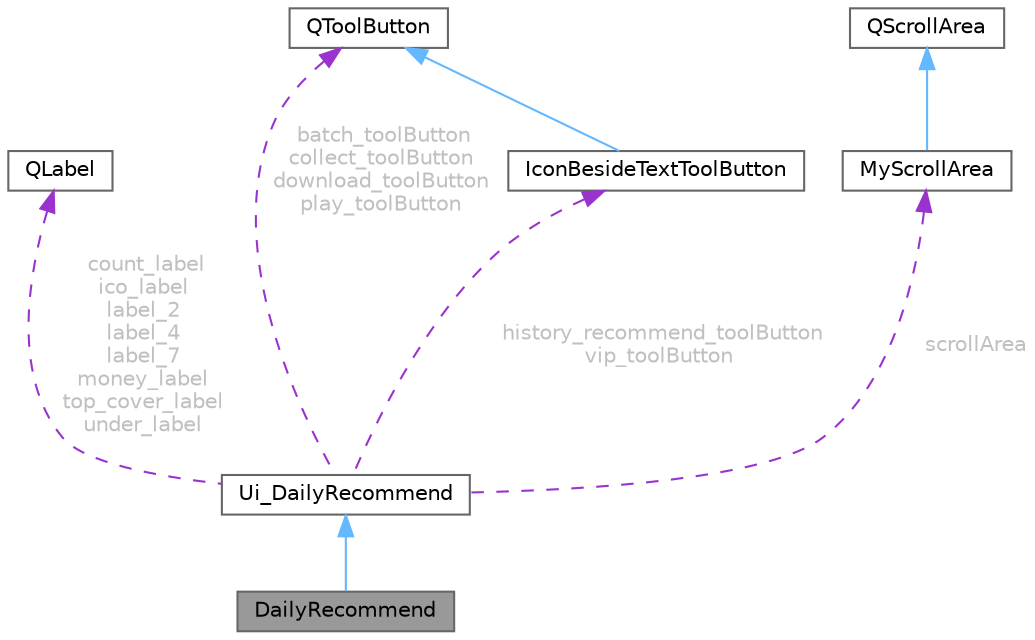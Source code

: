 digraph "DailyRecommend"
{
 // LATEX_PDF_SIZE
  bgcolor="transparent";
  edge [fontname=Helvetica,fontsize=10,labelfontname=Helvetica,labelfontsize=10];
  node [fontname=Helvetica,fontsize=10,shape=box,height=0.2,width=0.4];
  Node1 [id="Node000001",label="DailyRecommend",height=0.2,width=0.4,color="gray40", fillcolor="grey60", style="filled", fontcolor="black",tooltip=" "];
  Node2 -> Node1 [id="edge1_Node000001_Node000002",dir="back",color="steelblue1",style="solid",tooltip=" "];
  Node2 [id="Node000002",label="Ui_DailyRecommend",height=0.2,width=0.4,color="gray40", fillcolor="white", style="filled",URL="$class_ui___daily_recommend.html",tooltip=" "];
  Node3 -> Node2 [id="edge2_Node000002_Node000003",dir="back",color="darkorchid3",style="dashed",tooltip=" ",label=" count_label\nico_label\nlabel_2\nlabel_4\nlabel_7\nmoney_label\ntop_cover_label\nunder_label",fontcolor="grey" ];
  Node3 [id="Node000003",label="QLabel",height=0.2,width=0.4,color="gray40", fillcolor="white", style="filled",URL="$class_q_label.html",tooltip="标签控件类"];
  Node4 -> Node2 [id="edge3_Node000002_Node000004",dir="back",color="darkorchid3",style="dashed",tooltip=" ",label=" history_recommend_toolButton\nvip_toolButton",fontcolor="grey" ];
  Node4 [id="Node000004",label="IconBesideTextToolButton",height=0.2,width=0.4,color="gray40", fillcolor="white", style="filled",URL="$class_icon_beside_text_tool_button.html",tooltip="自定义工具按钮类，图标与文本并排"];
  Node5 -> Node4 [id="edge4_Node000004_Node000005",dir="back",color="steelblue1",style="solid",tooltip=" "];
  Node5 [id="Node000005",label="QToolButton",height=0.2,width=0.4,color="gray40", fillcolor="white", style="filled",URL="$class_q_tool_button.html",tooltip="工具按钮类"];
  Node5 -> Node2 [id="edge5_Node000002_Node000005",dir="back",color="darkorchid3",style="dashed",tooltip=" ",label=" batch_toolButton\ncollect_toolButton\ndownload_toolButton\nplay_toolButton",fontcolor="grey" ];
  Node6 -> Node2 [id="edge6_Node000002_Node000006",dir="back",color="darkorchid3",style="dashed",tooltip=" ",label=" scrollArea",fontcolor="grey" ];
  Node6 [id="Node000006",label="MyScrollArea",height=0.2,width=0.4,color="gray40", fillcolor="white", style="filled",URL="$class_my_scroll_area.html",tooltip="自定义滚动区域类，继承自 QScrollArea，支持平滑滚动和返回顶部功能"];
  Node7 -> Node6 [id="edge7_Node000006_Node000007",dir="back",color="steelblue1",style="solid",tooltip=" "];
  Node7 [id="Node000007",label="QScrollArea",height=0.2,width=0.4,color="gray40", fillcolor="white", style="filled",tooltip=" "];
}
